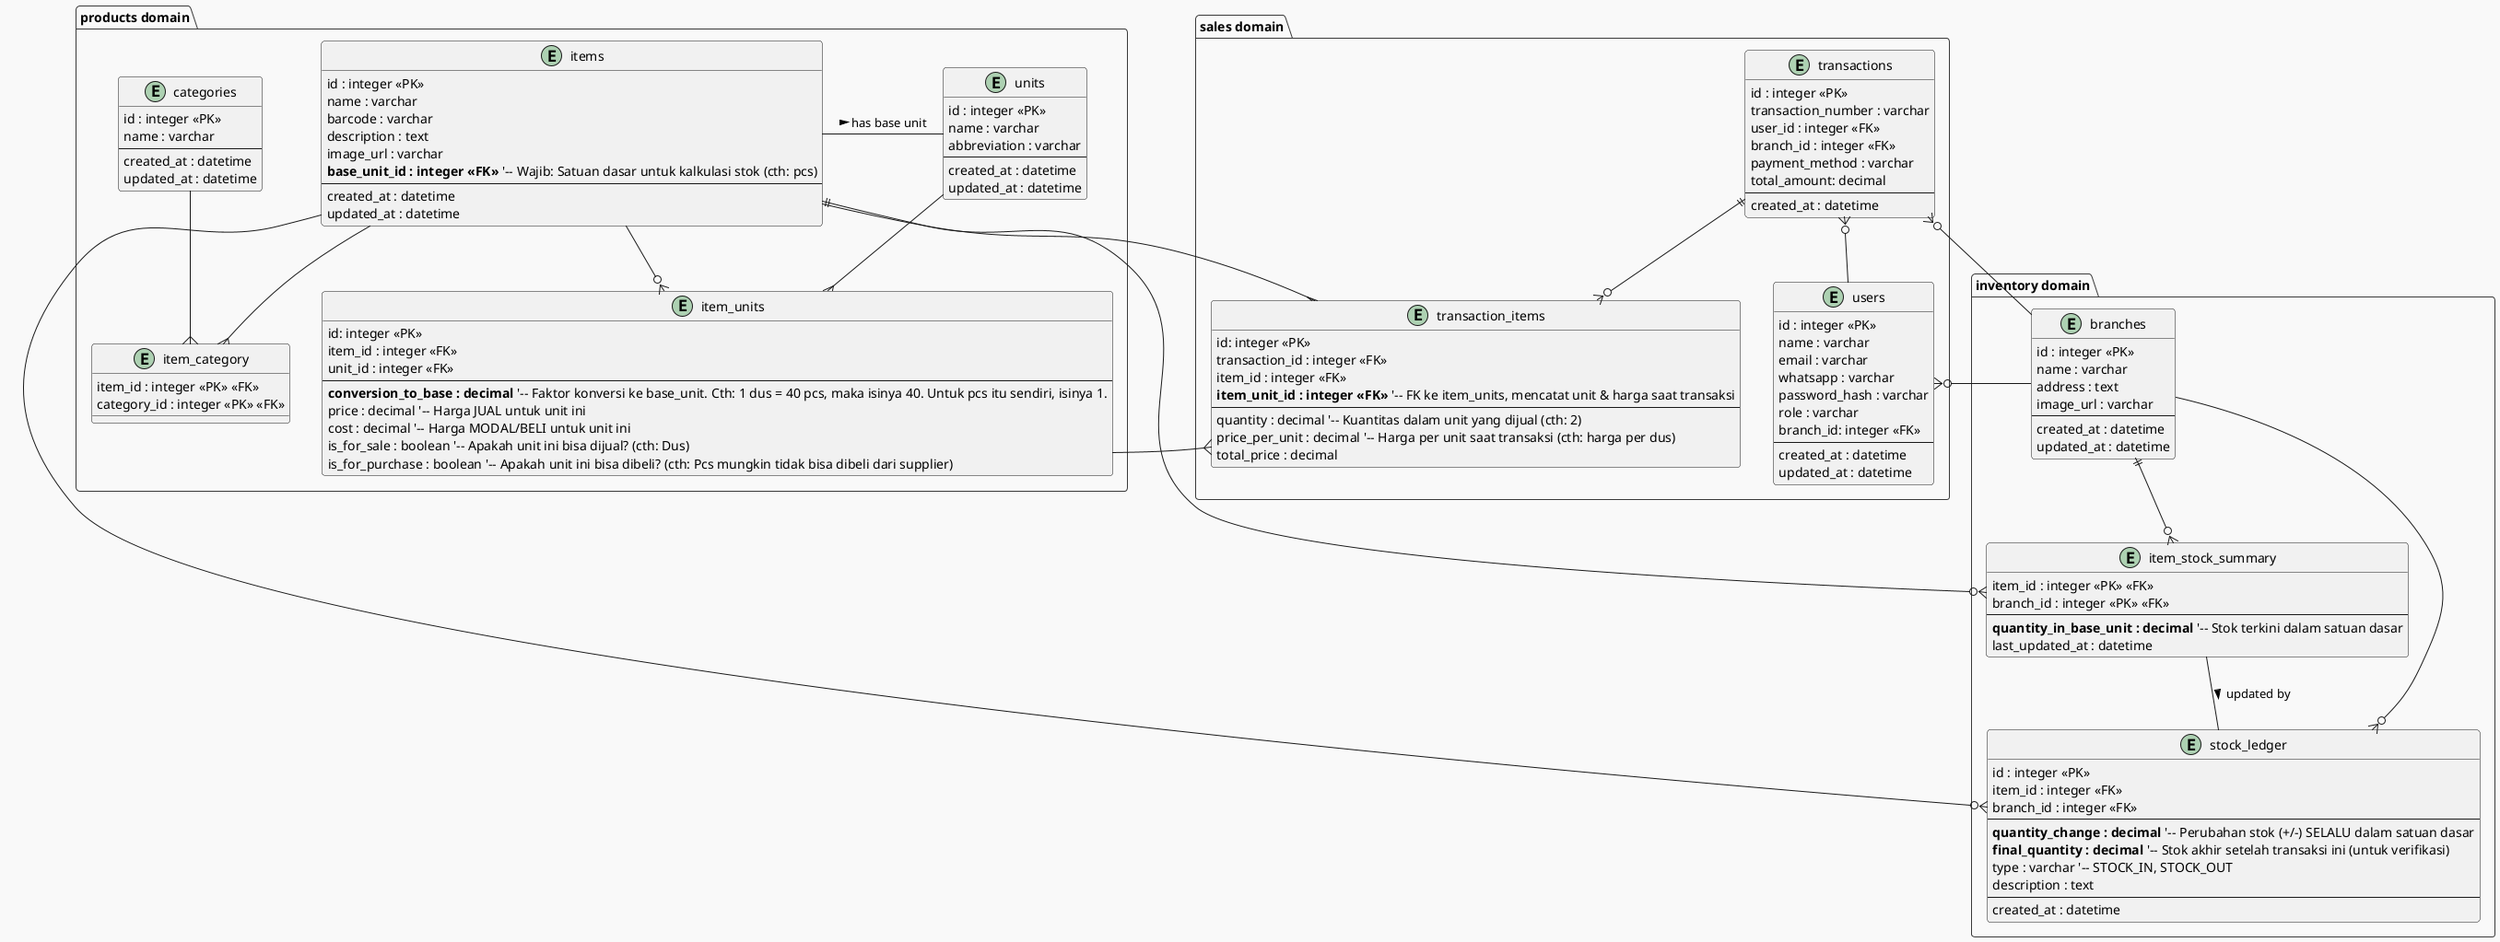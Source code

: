 @startuml
!theme mars

' -- Penjelasan Perubahan Best Practice --
' 1. ITEMS memiliki "base_unit_id" sebagai satuan dasar wajib untuk kalkulasi stok.
' 2. ITEM_UNITS (menggantikan item_prices) adalah tabel pusat yang menyimpan harga JUAL/BELI per unit DAN faktor konversi ke satuan dasar.
' 3. STOCK_LEDGER adalah buku besar (wajib audit) yang mencatat SEMUA pergerakan stok dalam SATUAN DASAR.
' 4. ITEM_STOCK_SUMMARY adalah tabel ringkasan untuk performa query stok yang sangat cepat.
' 5. Penambahan struktur PURCHASE (Pemesanan Pembelian) untuk melengkapi alur masuk barang secara profesional.
' --

package "products domain" {
  entity "categories" as cat {
    id : integer <<PK>>
    name : varchar
    --
    created_at : datetime
    updated_at : datetime
  }

  entity "items" as i {
    id : integer <<PK>>
    name : varchar
    barcode : varchar
    description : text
    image_url : varchar
    **base_unit_id : integer <<FK>>** '-- Wajib: Satuan dasar untuk kalkulasi stok (cth: pcs)
    --
    created_at : datetime
    updated_at : datetime
  }

  entity "item_category" as ic {
    item_id : integer <<PK>> <<FK>>
    category_id : integer <<PK>> <<FK>>
  }

  entity "item_units" as iu {
    id: integer <<PK>>
    item_id : integer <<FK>>
    unit_id : integer <<FK>>
    --
    **conversion_to_base : decimal** '-- Faktor konversi ke base_unit. Cth: 1 dus = 40 pcs, maka isinya 40. Untuk pcs itu sendiri, isinya 1.
    price : decimal '-- Harga JUAL untuk unit ini
    cost : decimal '-- Harga MODAL/BELI untuk unit ini
    is_for_sale : boolean '-- Apakah unit ini bisa dijual? (cth: Dus)
    is_for_purchase : boolean '-- Apakah unit ini bisa dibeli? (cth: Pcs mungkin tidak bisa dibeli dari supplier)
  }

  entity "units" as u {
    id : integer <<PK>>
    name : varchar
    abbreviation : varchar
    --
    created_at : datetime
    updated_at : datetime
  }
}

package "inventory domain" {
  entity "branches" as b {
    id : integer <<PK>>
    name : varchar
    address : text
    image_url : varchar
    --
    created_at : datetime
    updated_at : datetime
  }

  ' Best Practice: Tabel ringkasan untuk cek stok cepat
  entity "item_stock_summary" as iss {
    item_id : integer <<PK>> <<FK>>
    branch_id : integer <<PK>> <<FK>>
    --
    **quantity_in_base_unit : decimal** '-- Stok terkini dalam satuan dasar
    last_updated_at : datetime
  }

  ' Best Practice: Buku besar semua transaksi stok (untuk audit)
  entity "stock_ledger" as sl {
    id : integer <<PK>>
    item_id : integer <<FK>>
    branch_id : integer <<FK>>
    --
    **quantity_change : decimal** '-- Perubahan stok (+/-) SELALU dalam satuan dasar
    **final_quantity : decimal** '-- Stok akhir setelah transaksi ini (untuk verifikasi)
    type : varchar '-- STOCK_IN, STOCK_OUT
    description : text
    --
    created_at : datetime
  }
}

' ===================================
' ======== SALES (PENJUALAN) ========
' ===================================
package "sales domain" {
  entity "users" as usr {
    id : integer <<PK>>
    name : varchar
    email : varchar
    whatsapp : varchar
    password_hash : varchar
    role : varchar
    branch_id: integer <<FK>>
    --
    created_at : datetime
    updated_at : datetime
  }

  entity "transactions" as t {
    id : integer <<PK>>
    transaction_number : varchar
    user_id : integer <<FK>>
    branch_id : integer <<FK>>
    payment_method : varchar
    total_amount: decimal
    --
    created_at : datetime
  }

  entity "transaction_items" as ti {
    id: integer <<PK>>
    transaction_id : integer <<FK>>
    item_id : integer <<FK>>
    **item_unit_id : integer <<FK>>** '-- FK ke item_units, mencatat unit & harga saat transaksi
    --
    quantity : decimal '-- Kuantitas dalam unit yang dijual (cth: 2)
    price_per_unit : decimal '-- Harga per unit saat transaksi (cth: harga per dus)
    total_price : decimal
  }
}

' ===================================
' =========== RELATIONSHIPS =========
' ===================================
' Product Relationships
i --{ ic
cat --{ ic
i --o{ iu
u --{ iu
i --right- u : "has base unit >"

' Inventory Relationships
i ||--o{ iss
b ||--o{ iss
sl }o-- i
sl }o-- b
iss -- sl : "updated by >"

' Sales Relationships
t }o-- usr
t }o-- b
t ||--o{ ti
i --{ ti
iu --{ ti

' User-Branch Relationship
usr }o-- b
@enduml
